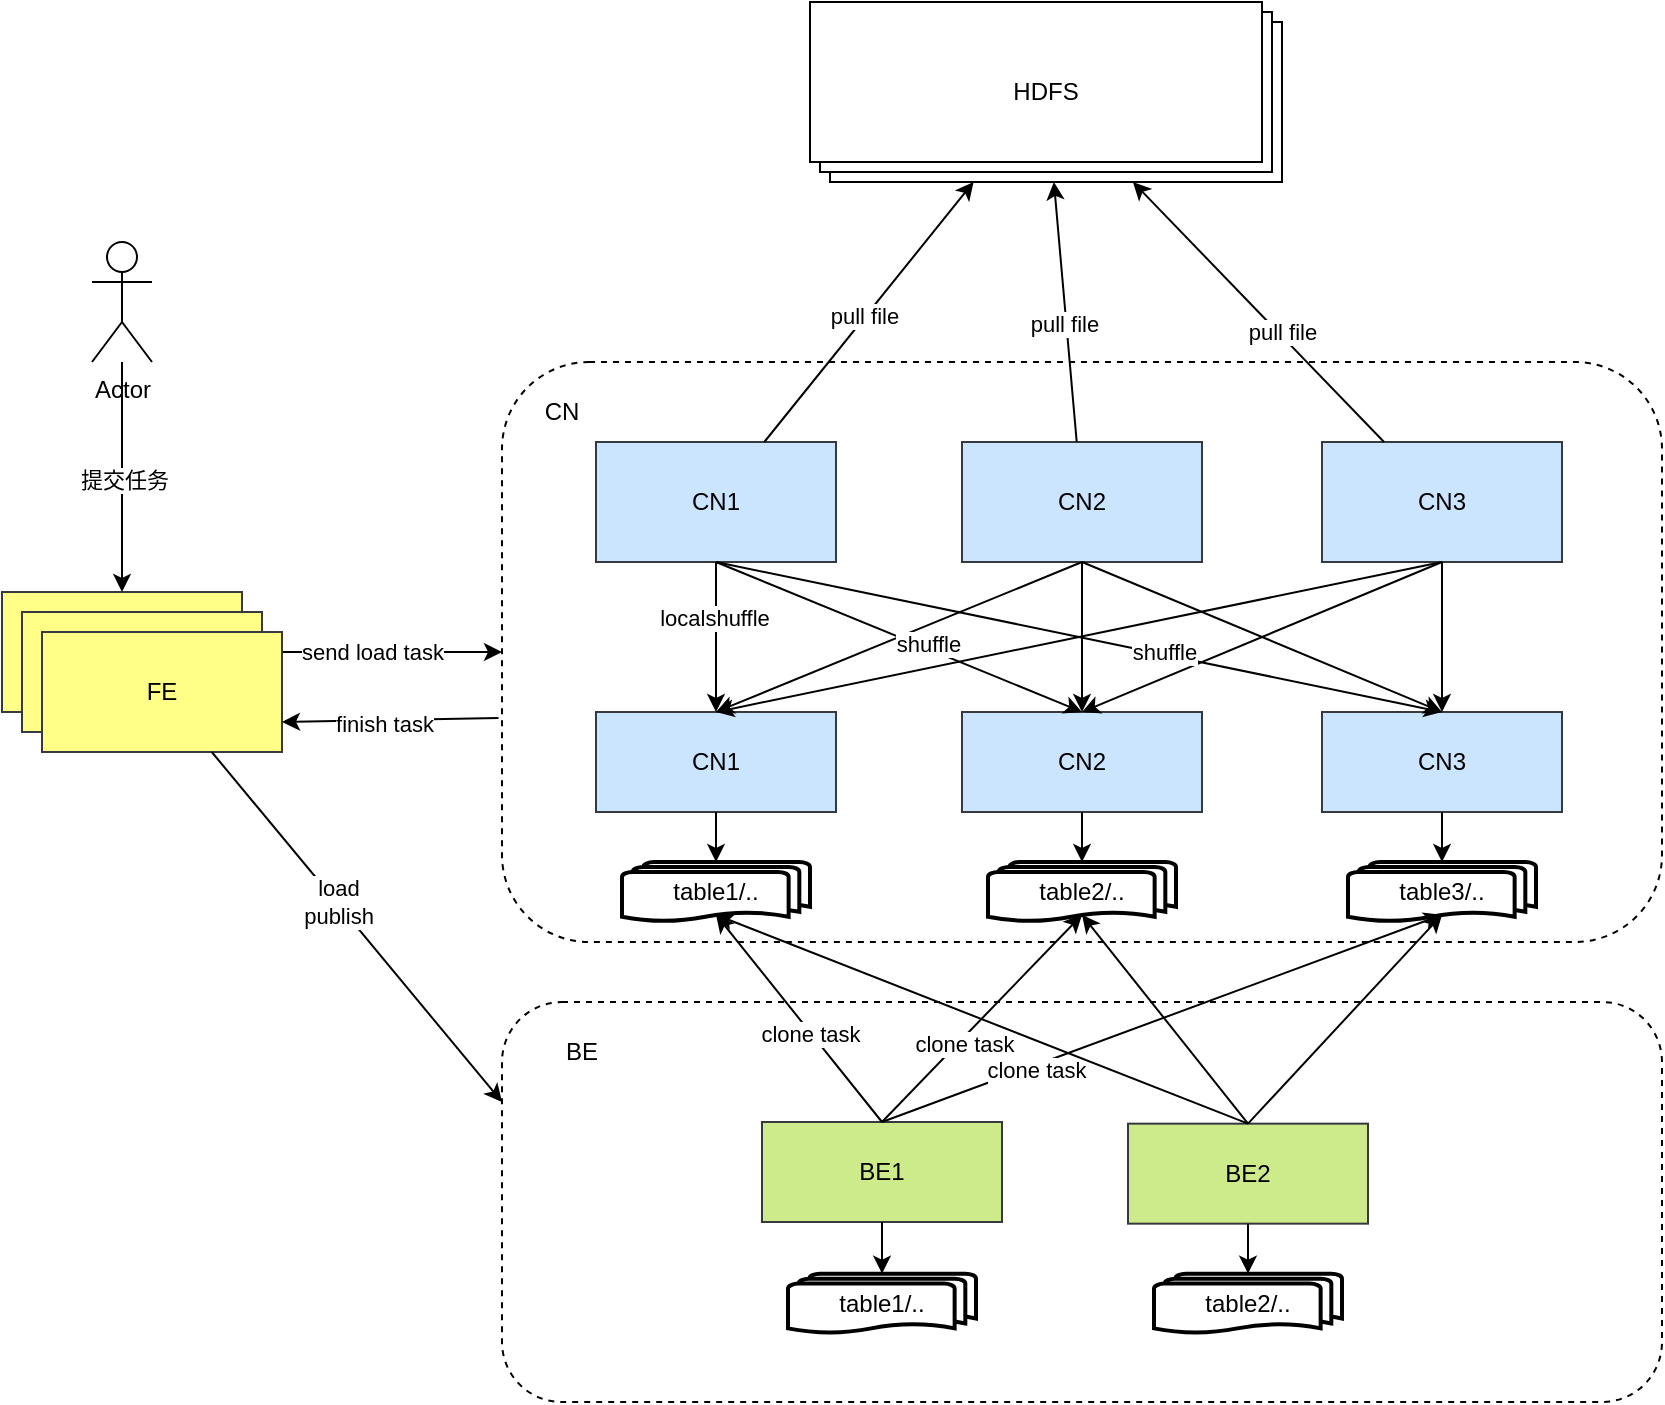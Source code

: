 <mxfile version="24.4.3" type="github">
  <diagram name="第 1 页" id="TWkybqMjBzbYzwkUaGh_">
    <mxGraphModel dx="2074" dy="1121" grid="1" gridSize="10" guides="1" tooltips="1" connect="1" arrows="1" fold="1" page="1" pageScale="1" pageWidth="3300" pageHeight="4681" math="0" shadow="0">
      <root>
        <mxCell id="0" />
        <mxCell id="1" parent="0" />
        <mxCell id="ceKtND3HR9QXhdjc9q_T-44" value="" style="rounded=1;whiteSpace=wrap;html=1;dashed=1;" vertex="1" parent="1">
          <mxGeometry x="830" y="730" width="580" height="200" as="geometry" />
        </mxCell>
        <mxCell id="ceKtND3HR9QXhdjc9q_T-9" value="" style="rounded=1;whiteSpace=wrap;html=1;dashed=1;" vertex="1" parent="1">
          <mxGeometry x="830" y="410" width="580" height="290" as="geometry" />
        </mxCell>
        <mxCell id="84jEJ39VK-WOMlcSPta1-1" value="CN1" style="rounded=0;whiteSpace=wrap;html=1;fillColor=#cce5ff;strokeColor=#36393d;" parent="1" vertex="1">
          <mxGeometry x="877" y="585" width="120" height="50" as="geometry" />
        </mxCell>
        <mxCell id="84jEJ39VK-WOMlcSPta1-2" value="CN3" style="rounded=0;whiteSpace=wrap;html=1;fillColor=#cce5ff;strokeColor=#36393d;" parent="1" vertex="1">
          <mxGeometry x="1240" y="585" width="120" height="50" as="geometry" />
        </mxCell>
        <mxCell id="84jEJ39VK-WOMlcSPta1-3" value="CN2" style="rounded=0;whiteSpace=wrap;html=1;fillColor=#cce5ff;strokeColor=#36393d;" parent="1" vertex="1">
          <mxGeometry x="1060" y="585" width="120" height="50" as="geometry" />
        </mxCell>
        <mxCell id="84jEJ39VK-WOMlcSPta1-7" value="table1/.." style="strokeWidth=2;html=1;shape=mxgraph.flowchart.multi-document;whiteSpace=wrap;" parent="1" vertex="1">
          <mxGeometry x="890" y="660" width="94" height="30" as="geometry" />
        </mxCell>
        <mxCell id="84jEJ39VK-WOMlcSPta1-8" value="table2/.." style="strokeWidth=2;html=1;shape=mxgraph.flowchart.multi-document;whiteSpace=wrap;" parent="1" vertex="1">
          <mxGeometry x="1073" y="660" width="94" height="30" as="geometry" />
        </mxCell>
        <mxCell id="84jEJ39VK-WOMlcSPta1-9" value="table3/.." style="strokeWidth=2;html=1;shape=mxgraph.flowchart.multi-document;whiteSpace=wrap;" parent="1" vertex="1">
          <mxGeometry x="1253" y="660" width="94" height="30" as="geometry" />
        </mxCell>
        <mxCell id="84jEJ39VK-WOMlcSPta1-10" style="edgeStyle=orthogonalEdgeStyle;rounded=0;orthogonalLoop=1;jettySize=auto;html=1;exitX=0.5;exitY=1;exitDx=0;exitDy=0;entryX=0.5;entryY=0;entryDx=0;entryDy=0;entryPerimeter=0;" parent="1" source="84jEJ39VK-WOMlcSPta1-1" target="84jEJ39VK-WOMlcSPta1-7" edge="1">
          <mxGeometry relative="1" as="geometry" />
        </mxCell>
        <mxCell id="84jEJ39VK-WOMlcSPta1-12" style="edgeStyle=orthogonalEdgeStyle;rounded=0;orthogonalLoop=1;jettySize=auto;html=1;exitX=0.5;exitY=1;exitDx=0;exitDy=0;entryX=0.5;entryY=0;entryDx=0;entryDy=0;entryPerimeter=0;" parent="1" source="84jEJ39VK-WOMlcSPta1-2" target="84jEJ39VK-WOMlcSPta1-9" edge="1">
          <mxGeometry relative="1" as="geometry" />
        </mxCell>
        <mxCell id="ceKtND3HR9QXhdjc9q_T-11" value="send load task" style="edgeStyle=orthogonalEdgeStyle;rounded=0;orthogonalLoop=1;jettySize=auto;html=1;exitX=1;exitY=0.5;exitDx=0;exitDy=0;" edge="1" parent="1" source="84jEJ39VK-WOMlcSPta1-14" target="ceKtND3HR9QXhdjc9q_T-9">
          <mxGeometry relative="1" as="geometry" />
        </mxCell>
        <mxCell id="84jEJ39VK-WOMlcSPta1-14" value="FE" style="rounded=0;whiteSpace=wrap;html=1;fillColor=#ffff88;strokeColor=#36393d;" parent="1" vertex="1">
          <mxGeometry x="580" y="525" width="120" height="60" as="geometry" />
        </mxCell>
        <mxCell id="84jEJ39VK-WOMlcSPta1-15" value="CN1" style="rounded=0;whiteSpace=wrap;html=1;fillColor=#cce5ff;strokeColor=#36393d;" parent="1" vertex="1">
          <mxGeometry x="877" y="450" width="120" height="60" as="geometry" />
        </mxCell>
        <mxCell id="84jEJ39VK-WOMlcSPta1-16" value="CN2" style="rounded=0;whiteSpace=wrap;html=1;fillColor=#cce5ff;strokeColor=#36393d;" parent="1" vertex="1">
          <mxGeometry x="1060" y="450" width="120" height="60" as="geometry" />
        </mxCell>
        <mxCell id="84jEJ39VK-WOMlcSPta1-20" value="" style="shape=mxgraph.basic.layered_rect;whiteSpace=wrap;html=1;verticalLabelPosition=bottom;verticalAlign=top;dx=10;outlineConnect=0;" parent="1" vertex="1">
          <mxGeometry x="984" y="230" width="236" height="90" as="geometry" />
        </mxCell>
        <mxCell id="84jEJ39VK-WOMlcSPta1-48" value="CN3" style="rounded=0;whiteSpace=wrap;html=1;fillColor=#cce5ff;strokeColor=#36393d;" parent="1" vertex="1">
          <mxGeometry x="1240" y="450" width="120" height="60" as="geometry" />
        </mxCell>
        <mxCell id="ceKtND3HR9QXhdjc9q_T-3" style="edgeStyle=orthogonalEdgeStyle;rounded=0;orthogonalLoop=1;jettySize=auto;html=1;" edge="1" parent="1" source="ceKtND3HR9QXhdjc9q_T-2" target="84jEJ39VK-WOMlcSPta1-14">
          <mxGeometry relative="1" as="geometry" />
        </mxCell>
        <mxCell id="ceKtND3HR9QXhdjc9q_T-4" value="提交任务" style="edgeLabel;html=1;align=center;verticalAlign=middle;resizable=0;points=[];" vertex="1" connectable="0" parent="ceKtND3HR9QXhdjc9q_T-3">
          <mxGeometry x="0.025" y="1" relative="1" as="geometry">
            <mxPoint as="offset" />
          </mxGeometry>
        </mxCell>
        <mxCell id="ceKtND3HR9QXhdjc9q_T-2" value="Actor" style="shape=umlActor;verticalLabelPosition=bottom;verticalAlign=top;html=1;outlineConnect=0;" vertex="1" parent="1">
          <mxGeometry x="625" y="350" width="30" height="60" as="geometry" />
        </mxCell>
        <mxCell id="ceKtND3HR9QXhdjc9q_T-10" value="CN" style="text;html=1;align=center;verticalAlign=middle;whiteSpace=wrap;rounded=0;" vertex="1" parent="1">
          <mxGeometry x="830" y="420" width="60" height="30" as="geometry" />
        </mxCell>
        <mxCell id="ceKtND3HR9QXhdjc9q_T-12" value="" style="endArrow=classic;html=1;rounded=0;" edge="1" parent="1" source="84jEJ39VK-WOMlcSPta1-15" target="84jEJ39VK-WOMlcSPta1-20">
          <mxGeometry width="50" height="50" relative="1" as="geometry">
            <mxPoint x="770" y="410" as="sourcePoint" />
            <mxPoint x="820" y="360" as="targetPoint" />
          </mxGeometry>
        </mxCell>
        <mxCell id="ceKtND3HR9QXhdjc9q_T-25" value="pull file" style="edgeLabel;html=1;align=center;verticalAlign=middle;resizable=0;points=[];" vertex="1" connectable="0" parent="ceKtND3HR9QXhdjc9q_T-12">
          <mxGeometry x="-0.037" y="1" relative="1" as="geometry">
            <mxPoint as="offset" />
          </mxGeometry>
        </mxCell>
        <mxCell id="ceKtND3HR9QXhdjc9q_T-13" value="" style="endArrow=classic;html=1;rounded=0;" edge="1" parent="1" source="84jEJ39VK-WOMlcSPta1-16" target="84jEJ39VK-WOMlcSPta1-20">
          <mxGeometry width="50" height="50" relative="1" as="geometry">
            <mxPoint x="1440" y="380" as="sourcePoint" />
            <mxPoint x="1490" y="330" as="targetPoint" />
          </mxGeometry>
        </mxCell>
        <mxCell id="ceKtND3HR9QXhdjc9q_T-26" value="pull file" style="edgeLabel;html=1;align=center;verticalAlign=middle;resizable=0;points=[];" vertex="1" connectable="0" parent="ceKtND3HR9QXhdjc9q_T-13">
          <mxGeometry x="-0.091" y="1" relative="1" as="geometry">
            <mxPoint as="offset" />
          </mxGeometry>
        </mxCell>
        <mxCell id="ceKtND3HR9QXhdjc9q_T-14" value="" style="endArrow=classic;html=1;rounded=0;" edge="1" parent="1" source="84jEJ39VK-WOMlcSPta1-48" target="84jEJ39VK-WOMlcSPta1-20">
          <mxGeometry width="50" height="50" relative="1" as="geometry">
            <mxPoint x="1380" y="380" as="sourcePoint" />
            <mxPoint x="1430" y="330" as="targetPoint" />
          </mxGeometry>
        </mxCell>
        <mxCell id="ceKtND3HR9QXhdjc9q_T-27" value="pull file" style="edgeLabel;html=1;align=center;verticalAlign=middle;resizable=0;points=[];" vertex="1" connectable="0" parent="ceKtND3HR9QXhdjc9q_T-14">
          <mxGeometry x="-0.162" y="-1" relative="1" as="geometry">
            <mxPoint as="offset" />
          </mxGeometry>
        </mxCell>
        <mxCell id="ceKtND3HR9QXhdjc9q_T-15" style="edgeStyle=orthogonalEdgeStyle;rounded=0;orthogonalLoop=1;jettySize=auto;html=1;exitX=0.5;exitY=1;exitDx=0;exitDy=0;entryX=0.5;entryY=0;entryDx=0;entryDy=0;entryPerimeter=0;" edge="1" parent="1" source="84jEJ39VK-WOMlcSPta1-3" target="84jEJ39VK-WOMlcSPta1-8">
          <mxGeometry relative="1" as="geometry" />
        </mxCell>
        <mxCell id="ceKtND3HR9QXhdjc9q_T-16" value="" style="endArrow=classic;html=1;rounded=0;" edge="1" parent="1" source="84jEJ39VK-WOMlcSPta1-15" target="84jEJ39VK-WOMlcSPta1-1">
          <mxGeometry width="50" height="50" relative="1" as="geometry">
            <mxPoint x="650" y="440" as="sourcePoint" />
            <mxPoint x="700" y="390" as="targetPoint" />
          </mxGeometry>
        </mxCell>
        <mxCell id="ceKtND3HR9QXhdjc9q_T-31" value="localshuffle" style="edgeLabel;html=1;align=center;verticalAlign=middle;resizable=0;points=[];" vertex="1" connectable="0" parent="ceKtND3HR9QXhdjc9q_T-16">
          <mxGeometry x="-0.253" y="-1" relative="1" as="geometry">
            <mxPoint as="offset" />
          </mxGeometry>
        </mxCell>
        <mxCell id="ceKtND3HR9QXhdjc9q_T-17" value="" style="endArrow=classic;html=1;rounded=0;exitX=0.5;exitY=1;exitDx=0;exitDy=0;entryX=0.5;entryY=0;entryDx=0;entryDy=0;" edge="1" parent="1" source="84jEJ39VK-WOMlcSPta1-48" target="84jEJ39VK-WOMlcSPta1-2">
          <mxGeometry width="50" height="50" relative="1" as="geometry">
            <mxPoint x="540" y="370" as="sourcePoint" />
            <mxPoint x="590" y="320" as="targetPoint" />
          </mxGeometry>
        </mxCell>
        <mxCell id="ceKtND3HR9QXhdjc9q_T-18" value="" style="endArrow=classic;html=1;rounded=0;exitX=0.5;exitY=1;exitDx=0;exitDy=0;entryX=0.5;entryY=0;entryDx=0;entryDy=0;" edge="1" parent="1" source="84jEJ39VK-WOMlcSPta1-48" target="84jEJ39VK-WOMlcSPta1-3">
          <mxGeometry width="50" height="50" relative="1" as="geometry">
            <mxPoint x="550" y="380" as="sourcePoint" />
            <mxPoint x="600" y="330" as="targetPoint" />
          </mxGeometry>
        </mxCell>
        <mxCell id="ceKtND3HR9QXhdjc9q_T-19" value="" style="endArrow=classic;html=1;rounded=0;exitX=0.5;exitY=1;exitDx=0;exitDy=0;entryX=0.5;entryY=0;entryDx=0;entryDy=0;" edge="1" parent="1" source="84jEJ39VK-WOMlcSPta1-48" target="84jEJ39VK-WOMlcSPta1-1">
          <mxGeometry width="50" height="50" relative="1" as="geometry">
            <mxPoint x="560" y="390" as="sourcePoint" />
            <mxPoint x="610" y="340" as="targetPoint" />
          </mxGeometry>
        </mxCell>
        <mxCell id="ceKtND3HR9QXhdjc9q_T-20" value="" style="endArrow=classic;html=1;rounded=0;exitX=0.5;exitY=1;exitDx=0;exitDy=0;entryX=0.5;entryY=0;entryDx=0;entryDy=0;" edge="1" parent="1" source="84jEJ39VK-WOMlcSPta1-16" target="84jEJ39VK-WOMlcSPta1-2">
          <mxGeometry width="50" height="50" relative="1" as="geometry">
            <mxPoint x="570" y="400" as="sourcePoint" />
            <mxPoint x="620" y="350" as="targetPoint" />
          </mxGeometry>
        </mxCell>
        <mxCell id="ceKtND3HR9QXhdjc9q_T-21" value="" style="endArrow=classic;html=1;rounded=0;exitX=0.5;exitY=1;exitDx=0;exitDy=0;entryX=0.5;entryY=0;entryDx=0;entryDy=0;" edge="1" parent="1" source="84jEJ39VK-WOMlcSPta1-16" target="84jEJ39VK-WOMlcSPta1-3">
          <mxGeometry width="50" height="50" relative="1" as="geometry">
            <mxPoint x="580" y="410" as="sourcePoint" />
            <mxPoint x="630" y="360" as="targetPoint" />
          </mxGeometry>
        </mxCell>
        <mxCell id="ceKtND3HR9QXhdjc9q_T-22" value="" style="endArrow=classic;html=1;rounded=0;exitX=0.5;exitY=1;exitDx=0;exitDy=0;entryX=0.5;entryY=0;entryDx=0;entryDy=0;" edge="1" parent="1" source="84jEJ39VK-WOMlcSPta1-16" target="84jEJ39VK-WOMlcSPta1-1">
          <mxGeometry width="50" height="50" relative="1" as="geometry">
            <mxPoint x="590" y="420" as="sourcePoint" />
            <mxPoint x="640" y="370" as="targetPoint" />
          </mxGeometry>
        </mxCell>
        <mxCell id="ceKtND3HR9QXhdjc9q_T-23" value="" style="endArrow=classic;html=1;rounded=0;exitX=0.5;exitY=1;exitDx=0;exitDy=0;entryX=0.5;entryY=0;entryDx=0;entryDy=0;" edge="1" parent="1" source="84jEJ39VK-WOMlcSPta1-15" target="84jEJ39VK-WOMlcSPta1-2">
          <mxGeometry width="50" height="50" relative="1" as="geometry">
            <mxPoint x="600" y="430" as="sourcePoint" />
            <mxPoint x="650" y="380" as="targetPoint" />
          </mxGeometry>
        </mxCell>
        <mxCell id="ceKtND3HR9QXhdjc9q_T-33" value="shuffle" style="edgeLabel;html=1;align=center;verticalAlign=middle;resizable=0;points=[];" vertex="1" connectable="0" parent="ceKtND3HR9QXhdjc9q_T-23">
          <mxGeometry x="0.232" y="2" relative="1" as="geometry">
            <mxPoint as="offset" />
          </mxGeometry>
        </mxCell>
        <mxCell id="ceKtND3HR9QXhdjc9q_T-24" value="" style="endArrow=classic;html=1;rounded=0;exitX=0.5;exitY=1;exitDx=0;exitDy=0;entryX=0.5;entryY=0;entryDx=0;entryDy=0;" edge="1" parent="1" source="84jEJ39VK-WOMlcSPta1-15" target="84jEJ39VK-WOMlcSPta1-3">
          <mxGeometry width="50" height="50" relative="1" as="geometry">
            <mxPoint x="610" y="440" as="sourcePoint" />
            <mxPoint x="660" y="390" as="targetPoint" />
          </mxGeometry>
        </mxCell>
        <mxCell id="ceKtND3HR9QXhdjc9q_T-32" value="shuffle" style="edgeLabel;html=1;align=center;verticalAlign=middle;resizable=0;points=[];" vertex="1" connectable="0" parent="ceKtND3HR9QXhdjc9q_T-24">
          <mxGeometry x="0.159" y="3" relative="1" as="geometry">
            <mxPoint x="-1" as="offset" />
          </mxGeometry>
        </mxCell>
        <mxCell id="ceKtND3HR9QXhdjc9q_T-29" value="FE" style="rounded=0;whiteSpace=wrap;html=1;fillColor=#ffff88;strokeColor=#36393d;" vertex="1" parent="1">
          <mxGeometry x="590" y="535" width="120" height="60" as="geometry" />
        </mxCell>
        <mxCell id="ceKtND3HR9QXhdjc9q_T-30" value="FE" style="rounded=0;whiteSpace=wrap;html=1;fillColor=#ffff88;strokeColor=#36393d;" vertex="1" parent="1">
          <mxGeometry x="600" y="545" width="120" height="60" as="geometry" />
        </mxCell>
        <mxCell id="ceKtND3HR9QXhdjc9q_T-34" value="BE1" style="rounded=0;whiteSpace=wrap;html=1;fillColor=#cdeb8b;strokeColor=#36393d;" vertex="1" parent="1">
          <mxGeometry x="960" y="790" width="120" height="50" as="geometry" />
        </mxCell>
        <mxCell id="ceKtND3HR9QXhdjc9q_T-36" value="BE2" style="rounded=0;whiteSpace=wrap;html=1;fillColor=#cdeb8b;strokeColor=#36393d;" vertex="1" parent="1">
          <mxGeometry x="1143" y="790.83" width="120" height="50" as="geometry" />
        </mxCell>
        <mxCell id="ceKtND3HR9QXhdjc9q_T-37" value="table1/.." style="strokeWidth=2;html=1;shape=mxgraph.flowchart.multi-document;whiteSpace=wrap;" vertex="1" parent="1">
          <mxGeometry x="973" y="865.83" width="94" height="30" as="geometry" />
        </mxCell>
        <mxCell id="ceKtND3HR9QXhdjc9q_T-38" value="table2/.." style="strokeWidth=2;html=1;shape=mxgraph.flowchart.multi-document;whiteSpace=wrap;" vertex="1" parent="1">
          <mxGeometry x="1156" y="865.83" width="94" height="30" as="geometry" />
        </mxCell>
        <mxCell id="ceKtND3HR9QXhdjc9q_T-40" style="edgeStyle=orthogonalEdgeStyle;rounded=0;orthogonalLoop=1;jettySize=auto;html=1;exitX=0.5;exitY=1;exitDx=0;exitDy=0;entryX=0.5;entryY=0;entryDx=0;entryDy=0;entryPerimeter=0;" edge="1" parent="1" source="ceKtND3HR9QXhdjc9q_T-34" target="ceKtND3HR9QXhdjc9q_T-37">
          <mxGeometry relative="1" as="geometry" />
        </mxCell>
        <mxCell id="ceKtND3HR9QXhdjc9q_T-42" style="edgeStyle=orthogonalEdgeStyle;rounded=0;orthogonalLoop=1;jettySize=auto;html=1;exitX=0.5;exitY=1;exitDx=0;exitDy=0;entryX=0.5;entryY=0;entryDx=0;entryDy=0;entryPerimeter=0;" edge="1" parent="1" source="ceKtND3HR9QXhdjc9q_T-36" target="ceKtND3HR9QXhdjc9q_T-38">
          <mxGeometry relative="1" as="geometry" />
        </mxCell>
        <mxCell id="ceKtND3HR9QXhdjc9q_T-45" value="BE" style="text;html=1;align=center;verticalAlign=middle;whiteSpace=wrap;rounded=0;" vertex="1" parent="1">
          <mxGeometry x="840" y="740" width="60" height="30" as="geometry" />
        </mxCell>
        <mxCell id="ceKtND3HR9QXhdjc9q_T-46" value="" style="endArrow=classic;html=1;rounded=0;exitX=0.5;exitY=0;exitDx=0;exitDy=0;entryX=0.5;entryY=0.88;entryDx=0;entryDy=0;entryPerimeter=0;" edge="1" parent="1" source="ceKtND3HR9QXhdjc9q_T-34" target="84jEJ39VK-WOMlcSPta1-7">
          <mxGeometry width="50" height="50" relative="1" as="geometry">
            <mxPoint x="450" y="780" as="sourcePoint" />
            <mxPoint x="500" y="730" as="targetPoint" />
          </mxGeometry>
        </mxCell>
        <mxCell id="ceKtND3HR9QXhdjc9q_T-56" value="clone task" style="edgeLabel;html=1;align=center;verticalAlign=middle;resizable=0;points=[];" vertex="1" connectable="0" parent="ceKtND3HR9QXhdjc9q_T-46">
          <mxGeometry x="-0.143" y="1" relative="1" as="geometry">
            <mxPoint as="offset" />
          </mxGeometry>
        </mxCell>
        <mxCell id="ceKtND3HR9QXhdjc9q_T-47" value="" style="endArrow=classic;html=1;rounded=0;exitX=0.5;exitY=0;exitDx=0;exitDy=0;entryX=0.5;entryY=0.88;entryDx=0;entryDy=0;entryPerimeter=0;" edge="1" parent="1" source="ceKtND3HR9QXhdjc9q_T-34" target="84jEJ39VK-WOMlcSPta1-8">
          <mxGeometry width="50" height="50" relative="1" as="geometry">
            <mxPoint x="460" y="790" as="sourcePoint" />
            <mxPoint x="510" y="740" as="targetPoint" />
          </mxGeometry>
        </mxCell>
        <mxCell id="ceKtND3HR9QXhdjc9q_T-57" value="clone task" style="edgeLabel;html=1;align=center;verticalAlign=middle;resizable=0;points=[];" vertex="1" connectable="0" parent="ceKtND3HR9QXhdjc9q_T-47">
          <mxGeometry x="-0.205" y="-2" relative="1" as="geometry">
            <mxPoint as="offset" />
          </mxGeometry>
        </mxCell>
        <mxCell id="ceKtND3HR9QXhdjc9q_T-48" value="" style="endArrow=classic;html=1;rounded=0;exitX=0.5;exitY=0;exitDx=0;exitDy=0;entryX=0.5;entryY=0.88;entryDx=0;entryDy=0;entryPerimeter=0;" edge="1" parent="1" source="ceKtND3HR9QXhdjc9q_T-34" target="84jEJ39VK-WOMlcSPta1-9">
          <mxGeometry width="50" height="50" relative="1" as="geometry">
            <mxPoint x="470" y="800" as="sourcePoint" />
            <mxPoint x="520" y="750" as="targetPoint" />
          </mxGeometry>
        </mxCell>
        <mxCell id="ceKtND3HR9QXhdjc9q_T-58" value="clone task" style="edgeLabel;html=1;align=center;verticalAlign=middle;resizable=0;points=[];" vertex="1" connectable="0" parent="ceKtND3HR9QXhdjc9q_T-48">
          <mxGeometry x="-0.456" y="-2" relative="1" as="geometry">
            <mxPoint as="offset" />
          </mxGeometry>
        </mxCell>
        <mxCell id="ceKtND3HR9QXhdjc9q_T-49" value="" style="endArrow=classic;html=1;rounded=0;exitX=0.5;exitY=0;exitDx=0;exitDy=0;entryX=0.5;entryY=0.88;entryDx=0;entryDy=0;entryPerimeter=0;" edge="1" parent="1" source="ceKtND3HR9QXhdjc9q_T-36" target="84jEJ39VK-WOMlcSPta1-7">
          <mxGeometry width="50" height="50" relative="1" as="geometry">
            <mxPoint x="480" y="810" as="sourcePoint" />
            <mxPoint x="530" y="760" as="targetPoint" />
          </mxGeometry>
        </mxCell>
        <mxCell id="ceKtND3HR9QXhdjc9q_T-50" value="" style="endArrow=classic;html=1;rounded=0;exitX=0.5;exitY=0;exitDx=0;exitDy=0;entryX=0.5;entryY=0.88;entryDx=0;entryDy=0;entryPerimeter=0;" edge="1" parent="1" source="ceKtND3HR9QXhdjc9q_T-36" target="84jEJ39VK-WOMlcSPta1-8">
          <mxGeometry width="50" height="50" relative="1" as="geometry">
            <mxPoint x="490" y="820" as="sourcePoint" />
            <mxPoint x="540" y="770" as="targetPoint" />
          </mxGeometry>
        </mxCell>
        <mxCell id="ceKtND3HR9QXhdjc9q_T-51" value="" style="endArrow=classic;html=1;rounded=0;exitX=0.5;exitY=0;exitDx=0;exitDy=0;entryX=0.5;entryY=0.88;entryDx=0;entryDy=0;entryPerimeter=0;" edge="1" parent="1" source="ceKtND3HR9QXhdjc9q_T-36" target="84jEJ39VK-WOMlcSPta1-9">
          <mxGeometry width="50" height="50" relative="1" as="geometry">
            <mxPoint x="500" y="830" as="sourcePoint" />
            <mxPoint x="550" y="780" as="targetPoint" />
          </mxGeometry>
        </mxCell>
        <mxCell id="ceKtND3HR9QXhdjc9q_T-52" value="" style="endArrow=classic;html=1;rounded=0;exitX=-0.003;exitY=0.614;exitDx=0;exitDy=0;exitPerimeter=0;entryX=1;entryY=0.75;entryDx=0;entryDy=0;" edge="1" parent="1" source="ceKtND3HR9QXhdjc9q_T-9" target="ceKtND3HR9QXhdjc9q_T-30">
          <mxGeometry width="50" height="50" relative="1" as="geometry">
            <mxPoint x="660" y="770" as="sourcePoint" />
            <mxPoint x="710" y="720" as="targetPoint" />
          </mxGeometry>
        </mxCell>
        <mxCell id="ceKtND3HR9QXhdjc9q_T-53" value="finish task" style="edgeLabel;html=1;align=center;verticalAlign=middle;resizable=0;points=[];" vertex="1" connectable="0" parent="ceKtND3HR9QXhdjc9q_T-52">
          <mxGeometry x="0.059" y="2" relative="1" as="geometry">
            <mxPoint as="offset" />
          </mxGeometry>
        </mxCell>
        <mxCell id="ceKtND3HR9QXhdjc9q_T-54" value="" style="endArrow=classic;html=1;rounded=0;entryX=0;entryY=0.25;entryDx=0;entryDy=0;" edge="1" parent="1" source="ceKtND3HR9QXhdjc9q_T-30" target="ceKtND3HR9QXhdjc9q_T-44">
          <mxGeometry width="50" height="50" relative="1" as="geometry">
            <mxPoint x="570" y="780" as="sourcePoint" />
            <mxPoint x="620" y="730" as="targetPoint" />
          </mxGeometry>
        </mxCell>
        <mxCell id="ceKtND3HR9QXhdjc9q_T-55" value="load&lt;br&gt;publish" style="edgeLabel;html=1;align=center;verticalAlign=middle;resizable=0;points=[];" vertex="1" connectable="0" parent="ceKtND3HR9QXhdjc9q_T-54">
          <mxGeometry x="-0.138" y="1" relative="1" as="geometry">
            <mxPoint as="offset" />
          </mxGeometry>
        </mxCell>
        <mxCell id="ceKtND3HR9QXhdjc9q_T-60" value="HDFS" style="text;html=1;align=center;verticalAlign=middle;whiteSpace=wrap;rounded=0;" vertex="1" parent="1">
          <mxGeometry x="1072" y="260" width="60" height="30" as="geometry" />
        </mxCell>
      </root>
    </mxGraphModel>
  </diagram>
</mxfile>
